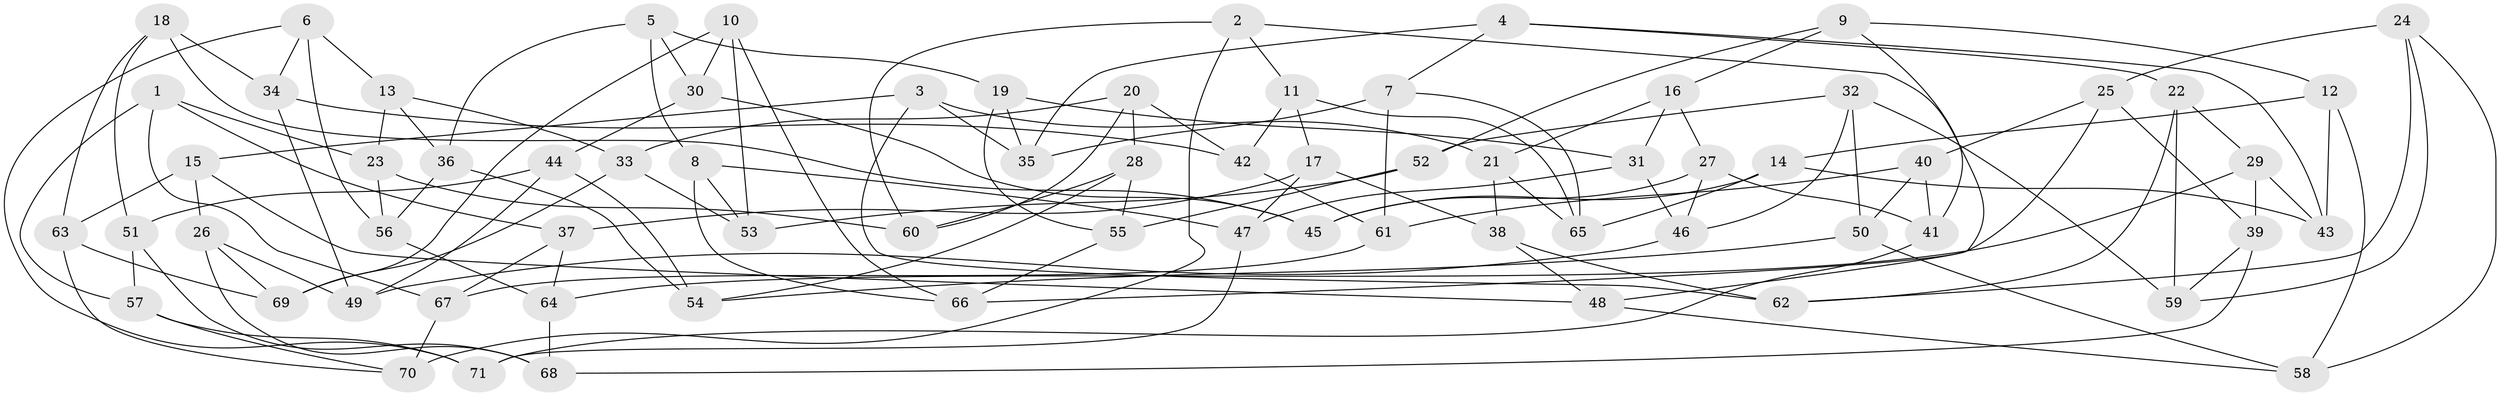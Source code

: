 // Generated by graph-tools (version 1.1) at 2025/38/03/09/25 02:38:12]
// undirected, 71 vertices, 142 edges
graph export_dot {
graph [start="1"]
  node [color=gray90,style=filled];
  1;
  2;
  3;
  4;
  5;
  6;
  7;
  8;
  9;
  10;
  11;
  12;
  13;
  14;
  15;
  16;
  17;
  18;
  19;
  20;
  21;
  22;
  23;
  24;
  25;
  26;
  27;
  28;
  29;
  30;
  31;
  32;
  33;
  34;
  35;
  36;
  37;
  38;
  39;
  40;
  41;
  42;
  43;
  44;
  45;
  46;
  47;
  48;
  49;
  50;
  51;
  52;
  53;
  54;
  55;
  56;
  57;
  58;
  59;
  60;
  61;
  62;
  63;
  64;
  65;
  66;
  67;
  68;
  69;
  70;
  71;
  1 -- 67;
  1 -- 57;
  1 -- 23;
  1 -- 37;
  2 -- 70;
  2 -- 60;
  2 -- 48;
  2 -- 11;
  3 -- 62;
  3 -- 35;
  3 -- 21;
  3 -- 15;
  4 -- 22;
  4 -- 43;
  4 -- 7;
  4 -- 35;
  5 -- 8;
  5 -- 30;
  5 -- 36;
  5 -- 19;
  6 -- 56;
  6 -- 13;
  6 -- 71;
  6 -- 34;
  7 -- 35;
  7 -- 61;
  7 -- 65;
  8 -- 66;
  8 -- 53;
  8 -- 47;
  9 -- 12;
  9 -- 16;
  9 -- 41;
  9 -- 52;
  10 -- 53;
  10 -- 30;
  10 -- 66;
  10 -- 69;
  11 -- 17;
  11 -- 65;
  11 -- 42;
  12 -- 43;
  12 -- 14;
  12 -- 58;
  13 -- 23;
  13 -- 36;
  13 -- 33;
  14 -- 65;
  14 -- 45;
  14 -- 43;
  15 -- 48;
  15 -- 63;
  15 -- 26;
  16 -- 21;
  16 -- 31;
  16 -- 27;
  17 -- 47;
  17 -- 38;
  17 -- 37;
  18 -- 51;
  18 -- 34;
  18 -- 45;
  18 -- 63;
  19 -- 35;
  19 -- 31;
  19 -- 55;
  20 -- 42;
  20 -- 28;
  20 -- 33;
  20 -- 60;
  21 -- 38;
  21 -- 65;
  22 -- 29;
  22 -- 59;
  22 -- 62;
  23 -- 60;
  23 -- 56;
  24 -- 59;
  24 -- 62;
  24 -- 58;
  24 -- 25;
  25 -- 39;
  25 -- 66;
  25 -- 40;
  26 -- 49;
  26 -- 68;
  26 -- 69;
  27 -- 45;
  27 -- 41;
  27 -- 46;
  28 -- 54;
  28 -- 55;
  28 -- 60;
  29 -- 64;
  29 -- 43;
  29 -- 39;
  30 -- 45;
  30 -- 44;
  31 -- 46;
  31 -- 47;
  32 -- 59;
  32 -- 46;
  32 -- 52;
  32 -- 50;
  33 -- 53;
  33 -- 69;
  34 -- 49;
  34 -- 42;
  36 -- 54;
  36 -- 56;
  37 -- 67;
  37 -- 64;
  38 -- 62;
  38 -- 48;
  39 -- 59;
  39 -- 68;
  40 -- 41;
  40 -- 61;
  40 -- 50;
  41 -- 71;
  42 -- 61;
  44 -- 49;
  44 -- 51;
  44 -- 54;
  46 -- 49;
  47 -- 71;
  48 -- 58;
  50 -- 54;
  50 -- 58;
  51 -- 57;
  51 -- 68;
  52 -- 55;
  52 -- 53;
  55 -- 66;
  56 -- 64;
  57 -- 70;
  57 -- 71;
  61 -- 67;
  63 -- 70;
  63 -- 69;
  64 -- 68;
  67 -- 70;
}
